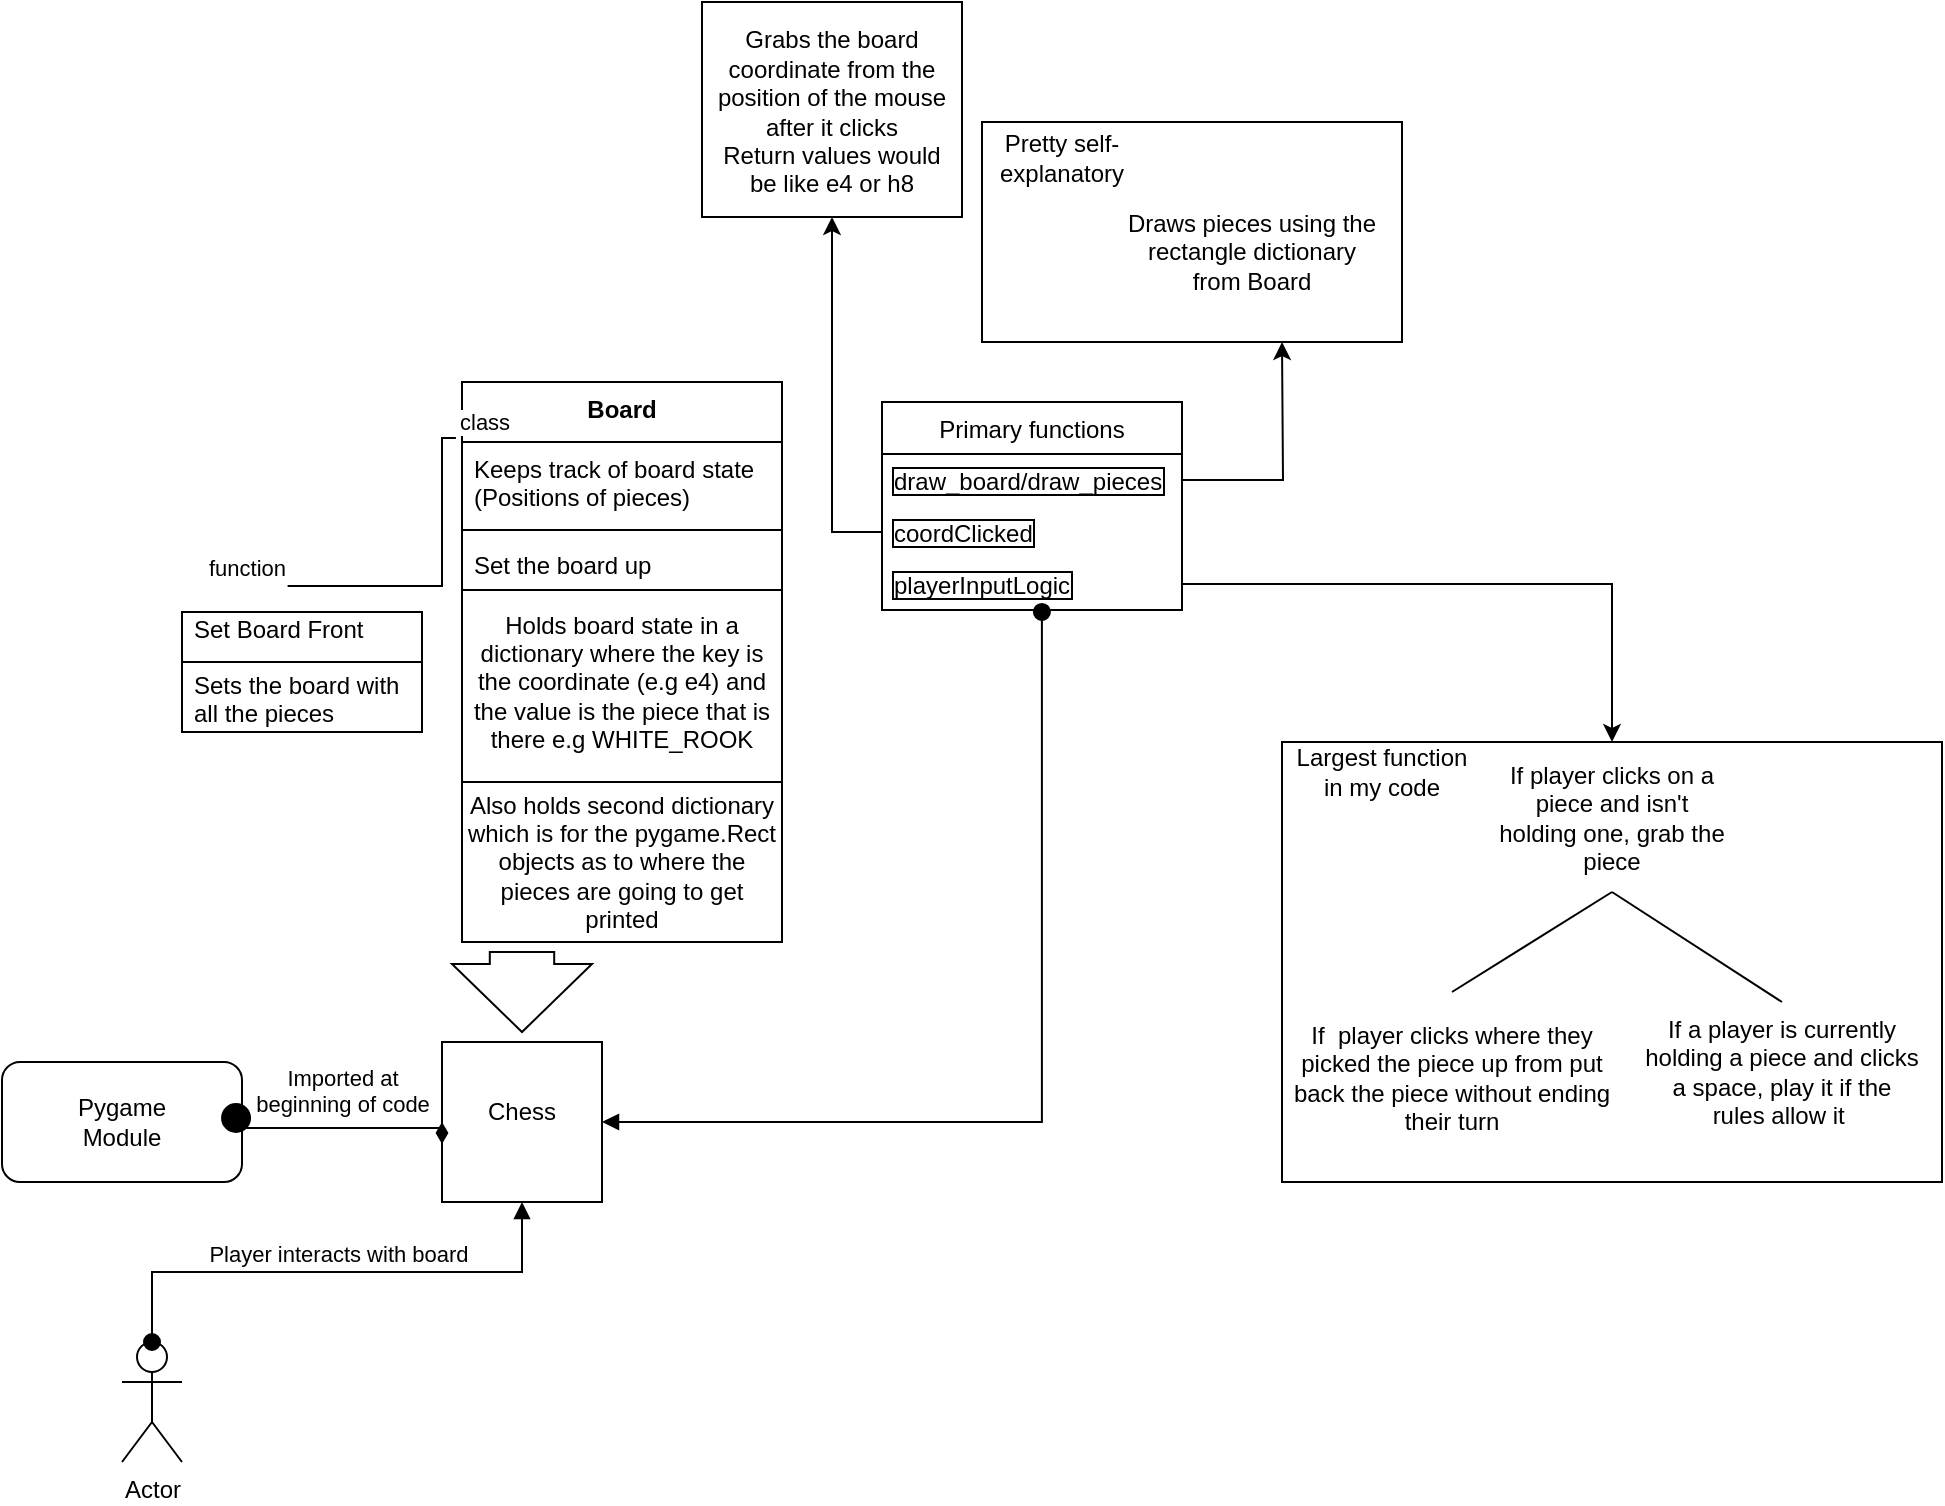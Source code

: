 <mxfile version="20.8.20" type="github">
  <diagram name="Page-1" id="kNrGHdFHPGwWsZn7IggV">
    <mxGraphModel dx="794" dy="708" grid="1" gridSize="10" guides="1" tooltips="1" connect="1" arrows="1" fold="1" page="1" pageScale="1" pageWidth="850" pageHeight="1100" math="0" shadow="0">
      <root>
        <mxCell id="0" />
        <mxCell id="1" parent="0" />
        <mxCell id="rDTw__-ummXogN5xWqdT-32" value="" style="rounded=0;whiteSpace=wrap;html=1;" vertex="1" parent="1">
          <mxGeometry x="210" y="355" width="120" height="60" as="geometry" />
        </mxCell>
        <mxCell id="rDTw__-ummXogN5xWqdT-1" value="" style="whiteSpace=wrap;html=1;aspect=fixed;" vertex="1" parent="1">
          <mxGeometry x="340" y="570" width="80" height="80" as="geometry" />
        </mxCell>
        <mxCell id="rDTw__-ummXogN5xWqdT-2" value="Actor" style="shape=umlActor;verticalLabelPosition=bottom;verticalAlign=top;html=1;" vertex="1" parent="1">
          <mxGeometry x="180" y="720" width="30" height="60" as="geometry" />
        </mxCell>
        <mxCell id="rDTw__-ummXogN5xWqdT-3" value="Player interacts with board&lt;br&gt;" style="html=1;verticalAlign=bottom;startArrow=oval;startFill=1;endArrow=block;startSize=8;edgeStyle=elbowEdgeStyle;elbow=vertical;curved=0;rounded=0;exitX=0.5;exitY=0;exitDx=0;exitDy=0;exitPerimeter=0;" edge="1" parent="1" source="rDTw__-ummXogN5xWqdT-2" target="rDTw__-ummXogN5xWqdT-1">
          <mxGeometry width="60" relative="1" as="geometry">
            <mxPoint x="370" y="720" as="sourcePoint" />
            <mxPoint x="430" y="720" as="targetPoint" />
          </mxGeometry>
        </mxCell>
        <mxCell id="rDTw__-ummXogN5xWqdT-5" value="" style="rounded=1;whiteSpace=wrap;html=1;" vertex="1" parent="1">
          <mxGeometry x="120" y="580" width="120" height="60" as="geometry" />
        </mxCell>
        <mxCell id="rDTw__-ummXogN5xWqdT-6" value="Pygame Module" style="text;html=1;strokeColor=none;fillColor=none;align=center;verticalAlign=middle;whiteSpace=wrap;rounded=0;" vertex="1" parent="1">
          <mxGeometry x="150" y="595" width="60" height="30" as="geometry" />
        </mxCell>
        <mxCell id="rDTw__-ummXogN5xWqdT-15" value="Board" style="swimlane;fontStyle=1;align=center;verticalAlign=top;childLayout=stackLayout;horizontal=1;startSize=30;horizontalStack=0;resizeParent=1;resizeParentMax=0;resizeLast=0;collapsible=1;marginBottom=0;" vertex="1" parent="1">
          <mxGeometry x="350" y="240" width="160" height="200" as="geometry">
            <mxRectangle x="300" y="380" width="80" height="30" as="alternateBounds" />
          </mxGeometry>
        </mxCell>
        <mxCell id="rDTw__-ummXogN5xWqdT-16" value="Keeps track of board state&#xa;(Positions of pieces)" style="text;strokeColor=none;fillColor=none;align=left;verticalAlign=top;spacingLeft=4;spacingRight=4;overflow=hidden;rotatable=0;points=[[0,0.5],[1,0.5]];portConstraint=eastwest;" vertex="1" parent="rDTw__-ummXogN5xWqdT-15">
          <mxGeometry y="30" width="160" height="40" as="geometry" />
        </mxCell>
        <mxCell id="rDTw__-ummXogN5xWqdT-17" value="" style="line;strokeWidth=1;fillColor=none;align=left;verticalAlign=middle;spacingTop=-1;spacingLeft=3;spacingRight=3;rotatable=0;labelPosition=right;points=[];portConstraint=eastwest;strokeColor=inherit;" vertex="1" parent="rDTw__-ummXogN5xWqdT-15">
          <mxGeometry y="70" width="160" height="8" as="geometry" />
        </mxCell>
        <mxCell id="rDTw__-ummXogN5xWqdT-18" value="Set the board up" style="text;strokeColor=none;fillColor=none;align=left;verticalAlign=top;spacingLeft=4;spacingRight=4;overflow=hidden;rotatable=0;points=[[0,0.5],[1,0.5]];portConstraint=eastwest;" vertex="1" parent="rDTw__-ummXogN5xWqdT-15">
          <mxGeometry y="78" width="160" height="26" as="geometry" />
        </mxCell>
        <mxCell id="rDTw__-ummXogN5xWqdT-21" value="" style="rounded=0;whiteSpace=wrap;html=1;" vertex="1" parent="rDTw__-ummXogN5xWqdT-15">
          <mxGeometry y="104" width="160" height="96" as="geometry" />
        </mxCell>
        <mxCell id="rDTw__-ummXogN5xWqdT-19" style="text;strokeColor=none;fillColor=none;align=left;verticalAlign=top;spacingLeft=4;spacingRight=4;overflow=hidden;rotatable=0;points=[[0,0.5],[1,0.5]];portConstraint=eastwest;" vertex="1" parent="1">
          <mxGeometry x="300" y="410" width="160" height="40" as="geometry" />
        </mxCell>
        <mxCell id="rDTw__-ummXogN5xWqdT-22" value="Holds board state in a dictionary where the key is the coordinate (e.g e4) and the value is the piece that is there e.g WHITE_ROOK" style="text;html=1;strokeColor=none;fillColor=none;align=center;verticalAlign=middle;whiteSpace=wrap;rounded=0;" vertex="1" parent="1">
          <mxGeometry x="350" y="350" width="160" height="80" as="geometry" />
        </mxCell>
        <mxCell id="rDTw__-ummXogN5xWqdT-23" value="" style="rounded=0;whiteSpace=wrap;html=1;" vertex="1" parent="1">
          <mxGeometry x="350" y="440" width="160" height="80" as="geometry" />
        </mxCell>
        <mxCell id="rDTw__-ummXogN5xWqdT-24" value="Also holds second dictionary which is for the pygame.Rect objects as to where the pieces are going to get printed" style="text;html=1;strokeColor=none;fillColor=none;align=center;verticalAlign=middle;whiteSpace=wrap;rounded=0;" vertex="1" parent="1">
          <mxGeometry x="350" y="430" width="160" height="100" as="geometry" />
        </mxCell>
        <mxCell id="rDTw__-ummXogN5xWqdT-25" value="Chess" style="text;html=1;strokeColor=none;fillColor=none;align=center;verticalAlign=middle;whiteSpace=wrap;rounded=0;" vertex="1" parent="1">
          <mxGeometry x="350" y="590" width="60" height="30" as="geometry" />
        </mxCell>
        <mxCell id="rDTw__-ummXogN5xWqdT-26" value="Imported at &lt;br&gt;beginning of code" style="html=1;verticalAlign=bottom;startArrow=circle;startFill=1;endArrow=diamondThin;startSize=6;endSize=8;edgeStyle=elbowEdgeStyle;elbow=vertical;curved=0;rounded=0;exitX=-0.033;exitY=0.6;exitDx=0;exitDy=0;exitPerimeter=0;entryX=0;entryY=0.5;entryDx=0;entryDy=0;endFill=1;" edge="1" parent="1" target="rDTw__-ummXogN5xWqdT-1">
          <mxGeometry x="0.027" y="3" width="80" relative="1" as="geometry">
            <mxPoint x="237.03" y="616" as="sourcePoint" />
            <mxPoint x="330" y="560" as="targetPoint" />
            <mxPoint as="offset" />
          </mxGeometry>
        </mxCell>
        <mxCell id="rDTw__-ummXogN5xWqdT-27" value="Set Board Front&#xa;&#xa;Sets the board with&#xa;all the pieces" style="text;strokeColor=none;fillColor=none;align=left;verticalAlign=top;spacingLeft=4;spacingRight=4;overflow=hidden;rotatable=0;points=[[0,0.5],[1,0.5]];portConstraint=eastwest;labelBorderColor=none;" vertex="1" parent="1">
          <mxGeometry x="210" y="350" width="120" height="70" as="geometry" />
        </mxCell>
        <mxCell id="rDTw__-ummXogN5xWqdT-29" value="" style="endArrow=none;html=1;edgeStyle=orthogonalEdgeStyle;rounded=0;exitX=-0.019;exitY=-0.05;exitDx=0;exitDy=0;exitPerimeter=0;entryX=0.44;entryY=-0.115;entryDx=0;entryDy=0;entryPerimeter=0;" edge="1" parent="1" source="rDTw__-ummXogN5xWqdT-16" target="rDTw__-ummXogN5xWqdT-27">
          <mxGeometry relative="1" as="geometry">
            <mxPoint x="360" y="450" as="sourcePoint" />
            <mxPoint x="520" y="450" as="targetPoint" />
          </mxGeometry>
        </mxCell>
        <mxCell id="rDTw__-ummXogN5xWqdT-30" value="class&lt;br&gt;" style="edgeLabel;resizable=0;html=1;align=left;verticalAlign=bottom;" connectable="0" vertex="1" parent="rDTw__-ummXogN5xWqdT-29">
          <mxGeometry x="-1" relative="1" as="geometry" />
        </mxCell>
        <mxCell id="rDTw__-ummXogN5xWqdT-31" value="function" style="edgeLabel;resizable=0;html=1;align=right;verticalAlign=bottom;" connectable="0" vertex="1" parent="rDTw__-ummXogN5xWqdT-29">
          <mxGeometry x="1" relative="1" as="geometry" />
        </mxCell>
        <mxCell id="rDTw__-ummXogN5xWqdT-35" value="" style="html=1;shadow=0;dashed=0;align=center;verticalAlign=middle;shape=mxgraph.arrows2.arrow;dy=0.54;dx=34;notch=0;rotation=90;" vertex="1" parent="1">
          <mxGeometry x="360" y="510" width="40" height="70" as="geometry" />
        </mxCell>
        <mxCell id="rDTw__-ummXogN5xWqdT-36" value="Primary functions" style="swimlane;fontStyle=0;childLayout=stackLayout;horizontal=1;startSize=26;fillColor=none;horizontalStack=0;resizeParent=1;resizeParentMax=0;resizeLast=0;collapsible=1;marginBottom=0;" vertex="1" parent="1">
          <mxGeometry x="560" y="250" width="150" height="104" as="geometry" />
        </mxCell>
        <mxCell id="rDTw__-ummXogN5xWqdT-42" style="edgeStyle=orthogonalEdgeStyle;rounded=0;orthogonalLoop=1;jettySize=auto;html=1;exitX=1;exitY=0.5;exitDx=0;exitDy=0;endArrow=classic;endFill=1;" edge="1" parent="rDTw__-ummXogN5xWqdT-36" source="rDTw__-ummXogN5xWqdT-37">
          <mxGeometry relative="1" as="geometry">
            <mxPoint x="200" y="-30" as="targetPoint" />
          </mxGeometry>
        </mxCell>
        <mxCell id="rDTw__-ummXogN5xWqdT-37" value="draw_board/draw_pieces" style="text;strokeColor=none;fillColor=none;align=left;verticalAlign=top;spacingLeft=4;spacingRight=4;overflow=hidden;rotatable=0;points=[[0,0.5],[1,0.5]];portConstraint=eastwest;labelBorderColor=default;" vertex="1" parent="rDTw__-ummXogN5xWqdT-36">
          <mxGeometry y="26" width="150" height="26" as="geometry" />
        </mxCell>
        <mxCell id="rDTw__-ummXogN5xWqdT-38" value="coordClicked" style="text;strokeColor=none;fillColor=none;align=left;verticalAlign=top;spacingLeft=4;spacingRight=4;overflow=hidden;rotatable=0;points=[[0,0.5],[1,0.5]];portConstraint=eastwest;labelBorderColor=default;" vertex="1" parent="rDTw__-ummXogN5xWqdT-36">
          <mxGeometry y="52" width="150" height="26" as="geometry" />
        </mxCell>
        <mxCell id="rDTw__-ummXogN5xWqdT-39" value="playerInputLogic" style="text;strokeColor=none;fillColor=none;align=left;verticalAlign=top;spacingLeft=4;spacingRight=4;overflow=hidden;rotatable=0;points=[[0,0.5],[1,0.5]];portConstraint=eastwest;labelBorderColor=default;" vertex="1" parent="rDTw__-ummXogN5xWqdT-36">
          <mxGeometry y="78" width="150" height="26" as="geometry" />
        </mxCell>
        <mxCell id="rDTw__-ummXogN5xWqdT-40" value="" style="endArrow=none;html=1;rounded=0;" edge="1" parent="1">
          <mxGeometry width="50" height="50" relative="1" as="geometry">
            <mxPoint x="210" y="380" as="sourcePoint" />
            <mxPoint x="330" y="380" as="targetPoint" />
            <Array as="points">
              <mxPoint x="270" y="380" />
            </Array>
          </mxGeometry>
        </mxCell>
        <mxCell id="rDTw__-ummXogN5xWqdT-43" value="" style="rounded=0;whiteSpace=wrap;html=1;labelBorderColor=none;" vertex="1" parent="1">
          <mxGeometry x="610" y="110" width="210" height="110" as="geometry" />
        </mxCell>
        <mxCell id="rDTw__-ummXogN5xWqdT-44" value="Pretty self-explanatory" style="text;html=1;strokeColor=none;fillColor=none;align=center;verticalAlign=middle;whiteSpace=wrap;rounded=0;" vertex="1" parent="1">
          <mxGeometry x="610" y="110" width="80" height="35" as="geometry" />
        </mxCell>
        <mxCell id="rDTw__-ummXogN5xWqdT-45" value="Draws pieces using the rectangle dictionary from Board" style="text;html=1;strokeColor=none;fillColor=none;align=center;verticalAlign=middle;whiteSpace=wrap;rounded=0;" vertex="1" parent="1">
          <mxGeometry x="680" y="120" width="130" height="110" as="geometry" />
        </mxCell>
        <mxCell id="rDTw__-ummXogN5xWqdT-48" value="" style="rounded=0;whiteSpace=wrap;html=1;labelBorderColor=default;" vertex="1" parent="1">
          <mxGeometry x="470" y="50" width="130" height="107.5" as="geometry" />
        </mxCell>
        <mxCell id="rDTw__-ummXogN5xWqdT-47" style="edgeStyle=orthogonalEdgeStyle;rounded=0;orthogonalLoop=1;jettySize=auto;html=1;exitX=0;exitY=0.5;exitDx=0;exitDy=0;endArrow=classic;endFill=1;" edge="1" parent="1" source="rDTw__-ummXogN5xWqdT-38" target="rDTw__-ummXogN5xWqdT-48">
          <mxGeometry relative="1" as="geometry">
            <mxPoint x="530" y="150" as="targetPoint" />
          </mxGeometry>
        </mxCell>
        <mxCell id="rDTw__-ummXogN5xWqdT-49" value="Grabs the board coordinate from the position of the mouse after it clicks&lt;br&gt;Return values would be like e4 or h8" style="text;html=1;strokeColor=none;fillColor=none;align=center;verticalAlign=middle;whiteSpace=wrap;rounded=0;" vertex="1" parent="1">
          <mxGeometry x="473.13" y="50" width="123.75" height="110" as="geometry" />
        </mxCell>
        <mxCell id="rDTw__-ummXogN5xWqdT-53" value="" style="rounded=0;whiteSpace=wrap;html=1;labelBorderColor=default;" vertex="1" parent="1">
          <mxGeometry x="760" y="420" width="330" height="220" as="geometry" />
        </mxCell>
        <mxCell id="rDTw__-ummXogN5xWqdT-52" style="edgeStyle=orthogonalEdgeStyle;rounded=0;orthogonalLoop=1;jettySize=auto;html=1;exitX=1;exitY=0.5;exitDx=0;exitDy=0;endArrow=classic;endFill=1;" edge="1" parent="1" source="rDTw__-ummXogN5xWqdT-39" target="rDTw__-ummXogN5xWqdT-53">
          <mxGeometry relative="1" as="geometry">
            <mxPoint x="820" y="550" as="targetPoint" />
          </mxGeometry>
        </mxCell>
        <mxCell id="rDTw__-ummXogN5xWqdT-54" value="Largest function in my code" style="text;html=1;strokeColor=none;fillColor=none;align=center;verticalAlign=middle;whiteSpace=wrap;rounded=0;" vertex="1" parent="1">
          <mxGeometry x="760" y="420" width="100" height="30" as="geometry" />
        </mxCell>
        <mxCell id="rDTw__-ummXogN5xWqdT-56" value="If player clicks on a piece and isn&#39;t holding one, grab the piece" style="text;html=1;strokeColor=none;fillColor=none;align=center;verticalAlign=middle;whiteSpace=wrap;rounded=0;" vertex="1" parent="1">
          <mxGeometry x="865" y="420" width="120" height="75" as="geometry" />
        </mxCell>
        <mxCell id="rDTw__-ummXogN5xWqdT-57" value="If a player is currently holding a piece and clicks a space, play it if the rules allow it&amp;nbsp;" style="text;html=1;strokeColor=none;fillColor=none;align=center;verticalAlign=middle;whiteSpace=wrap;rounded=0;" vertex="1" parent="1">
          <mxGeometry x="940" y="550" width="140" height="70" as="geometry" />
        </mxCell>
        <mxCell id="rDTw__-ummXogN5xWqdT-60" value="If&amp;nbsp; player clicks where they picked the piece up from put back the piece without ending their turn" style="text;html=1;strokeColor=none;fillColor=none;align=center;verticalAlign=middle;whiteSpace=wrap;rounded=0;" vertex="1" parent="1">
          <mxGeometry x="760" y="545" width="170" height="85" as="geometry" />
        </mxCell>
        <mxCell id="rDTw__-ummXogN5xWqdT-66" value="" style="endArrow=none;html=1;rounded=0;exitX=0.5;exitY=0;exitDx=0;exitDy=0;entryX=0.5;entryY=1;entryDx=0;entryDy=0;" edge="1" parent="1" source="rDTw__-ummXogN5xWqdT-60" target="rDTw__-ummXogN5xWqdT-56">
          <mxGeometry width="50" height="50" relative="1" as="geometry">
            <mxPoint x="680" y="530" as="sourcePoint" />
            <mxPoint x="730" y="480" as="targetPoint" />
          </mxGeometry>
        </mxCell>
        <mxCell id="rDTw__-ummXogN5xWqdT-67" value="" style="endArrow=none;html=1;rounded=0;exitX=0.5;exitY=1;exitDx=0;exitDy=0;entryX=0.5;entryY=0;entryDx=0;entryDy=0;" edge="1" parent="1" source="rDTw__-ummXogN5xWqdT-56" target="rDTw__-ummXogN5xWqdT-57">
          <mxGeometry width="50" height="50" relative="1" as="geometry">
            <mxPoint x="680" y="530" as="sourcePoint" />
            <mxPoint x="730" y="480" as="targetPoint" />
          </mxGeometry>
        </mxCell>
        <mxCell id="rDTw__-ummXogN5xWqdT-68" value="" style="html=1;verticalAlign=bottom;startArrow=oval;startFill=1;endArrow=block;startSize=8;edgeStyle=elbowEdgeStyle;elbow=vertical;curved=0;rounded=0;exitX=0.533;exitY=1.038;exitDx=0;exitDy=0;exitPerimeter=0;entryX=1;entryY=0.5;entryDx=0;entryDy=0;" edge="1" parent="1" source="rDTw__-ummXogN5xWqdT-39" target="rDTw__-ummXogN5xWqdT-1">
          <mxGeometry width="60" relative="1" as="geometry">
            <mxPoint x="680" y="400" as="sourcePoint" />
            <mxPoint x="740" y="400" as="targetPoint" />
            <Array as="points">
              <mxPoint x="540" y="610" />
              <mxPoint x="500" y="540" />
              <mxPoint x="500" y="510" />
              <mxPoint x="530" y="510" />
            </Array>
          </mxGeometry>
        </mxCell>
      </root>
    </mxGraphModel>
  </diagram>
</mxfile>
